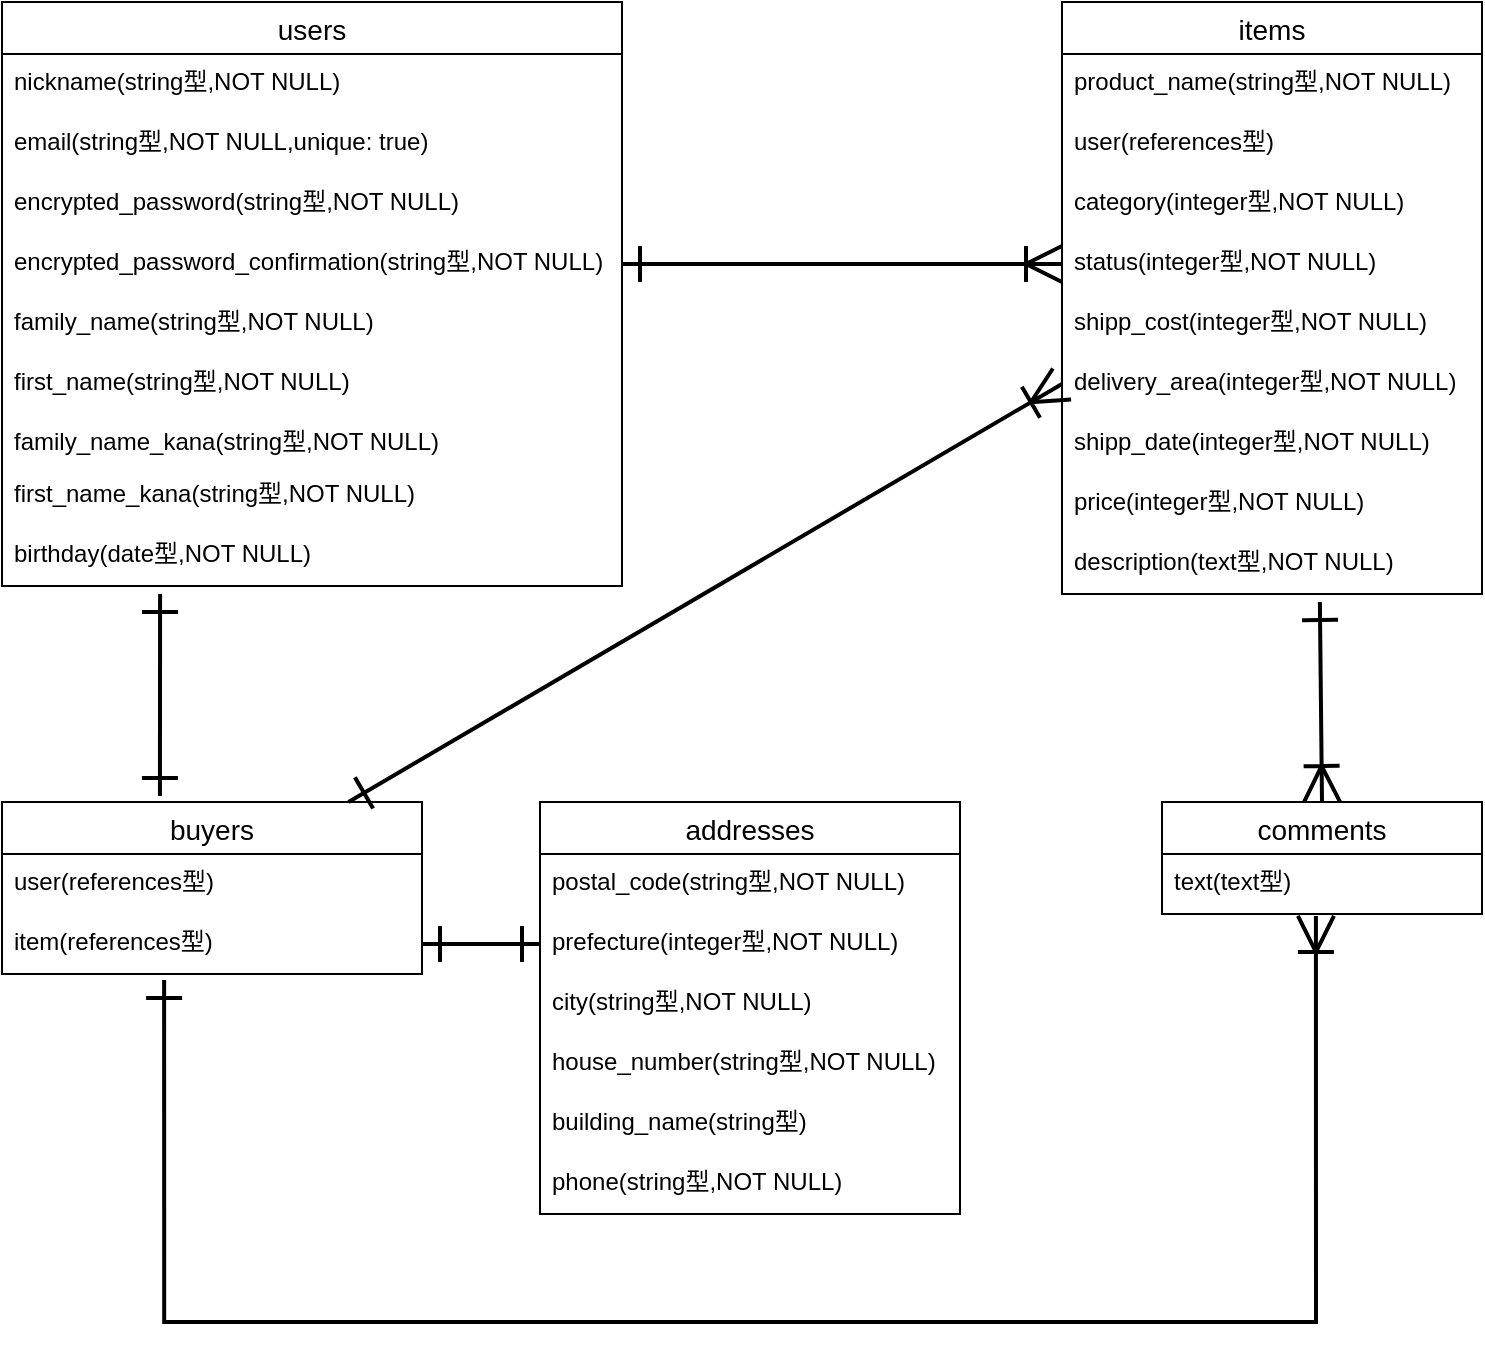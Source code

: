 <mxfile>
    <diagram id="Wvf_AMEsYwxyl8YDxMq0" name="ページ1">
        <mxGraphModel dx="1001" dy="537" grid="1" gridSize="10" guides="1" tooltips="1" connect="1" arrows="1" fold="1" page="1" pageScale="1" pageWidth="827" pageHeight="1169" math="0" shadow="0">
            <root>
                <mxCell id="0"/>
                <mxCell id="1" parent="0"/>
                <mxCell id="2" value="users" style="swimlane;fontStyle=0;childLayout=stackLayout;horizontal=1;startSize=26;horizontalStack=0;resizeParent=1;resizeParentMax=0;resizeLast=0;collapsible=1;marginBottom=0;align=center;fontSize=14;" parent="1" vertex="1">
                    <mxGeometry x="40" y="40" width="310" height="292" as="geometry"/>
                </mxCell>
                <mxCell id="3" value="nickname(string型,NOT NULL)" style="text;strokeColor=none;fillColor=none;spacingLeft=4;spacingRight=4;overflow=hidden;rotatable=0;points=[[0,0.5],[1,0.5]];portConstraint=eastwest;fontSize=12;" parent="2" vertex="1">
                    <mxGeometry y="26" width="310" height="30" as="geometry"/>
                </mxCell>
                <mxCell id="4" value="email(string型,NOT NULL,unique: true)" style="text;strokeColor=none;fillColor=none;spacingLeft=4;spacingRight=4;overflow=hidden;rotatable=0;points=[[0,0.5],[1,0.5]];portConstraint=eastwest;fontSize=12;" parent="2" vertex="1">
                    <mxGeometry y="56" width="310" height="30" as="geometry"/>
                </mxCell>
                <mxCell id="5" value="encrypted_password(string型,NOT NULL)&#10;" style="text;strokeColor=none;fillColor=none;spacingLeft=4;spacingRight=4;overflow=hidden;rotatable=0;points=[[0,0.5],[1,0.5]];portConstraint=eastwest;fontSize=12;" parent="2" vertex="1">
                    <mxGeometry y="86" width="310" height="30" as="geometry"/>
                </mxCell>
                <mxCell id="tOfP7pvmhcuhbtr5Nc1U-5" value="encrypted_password_confirmation(string型,NOT NULL)" style="text;strokeColor=none;fillColor=none;spacingLeft=4;spacingRight=4;overflow=hidden;rotatable=0;points=[[0,0.5],[1,0.5]];portConstraint=eastwest;fontSize=12;" parent="2" vertex="1">
                    <mxGeometry y="116" width="310" height="30" as="geometry"/>
                </mxCell>
                <mxCell id="tOfP7pvmhcuhbtr5Nc1U-6" value="family_name(string型,NOT NULL)" style="text;strokeColor=none;fillColor=none;spacingLeft=4;spacingRight=4;overflow=hidden;rotatable=0;points=[[0,0.5],[1,0.5]];portConstraint=eastwest;fontSize=12;" parent="2" vertex="1">
                    <mxGeometry y="146" width="310" height="30" as="geometry"/>
                </mxCell>
                <mxCell id="tOfP7pvmhcuhbtr5Nc1U-7" value="first_name(string型,NOT NULL)" style="text;strokeColor=none;fillColor=none;spacingLeft=4;spacingRight=4;overflow=hidden;rotatable=0;points=[[0,0.5],[1,0.5]];portConstraint=eastwest;fontSize=12;" parent="2" vertex="1">
                    <mxGeometry y="176" width="310" height="30" as="geometry"/>
                </mxCell>
                <mxCell id="8" value="family_name_kana(string型,NOT NULL)" style="text;strokeColor=none;fillColor=none;spacingLeft=4;spacingRight=4;overflow=hidden;rotatable=0;points=[[0,0.5],[1,0.5]];portConstraint=eastwest;fontSize=12;" parent="2" vertex="1">
                    <mxGeometry y="206" width="310" height="26" as="geometry"/>
                </mxCell>
                <mxCell id="9" value="first_name_kana(string型,NOT NULL)" style="text;strokeColor=none;fillColor=none;spacingLeft=4;spacingRight=4;overflow=hidden;rotatable=0;points=[[0,0.5],[1,0.5]];portConstraint=eastwest;fontSize=12;" parent="2" vertex="1">
                    <mxGeometry y="232" width="310" height="30" as="geometry"/>
                </mxCell>
                <mxCell id="10" value="birthday(date型,NOT NULL)" style="text;strokeColor=none;fillColor=none;spacingLeft=4;spacingRight=4;overflow=hidden;rotatable=0;points=[[0,0.5],[1,0.5]];portConstraint=eastwest;fontSize=12;" parent="2" vertex="1">
                    <mxGeometry y="262" width="310" height="30" as="geometry"/>
                </mxCell>
                <mxCell id="tOfP7pvmhcuhbtr5Nc1U-9" value="items" style="swimlane;fontStyle=0;childLayout=stackLayout;horizontal=1;startSize=26;horizontalStack=0;resizeParent=1;resizeParentMax=0;resizeLast=0;collapsible=1;marginBottom=0;align=center;fontSize=14;" parent="1" vertex="1">
                    <mxGeometry x="570" y="40" width="210" height="296" as="geometry"/>
                </mxCell>
                <mxCell id="tOfP7pvmhcuhbtr5Nc1U-12" value="product_name(string型,NOT NULL)" style="text;strokeColor=none;fillColor=none;spacingLeft=4;spacingRight=4;overflow=hidden;rotatable=0;points=[[0,0.5],[1,0.5]];portConstraint=eastwest;fontSize=12;" parent="tOfP7pvmhcuhbtr5Nc1U-9" vertex="1">
                    <mxGeometry y="26" width="210" height="30" as="geometry"/>
                </mxCell>
                <mxCell id="tOfP7pvmhcuhbtr5Nc1U-16" value="user(references型)" style="text;strokeColor=none;fillColor=none;spacingLeft=4;spacingRight=4;overflow=hidden;rotatable=0;points=[[0,0.5],[1,0.5]];portConstraint=eastwest;fontSize=12;" parent="tOfP7pvmhcuhbtr5Nc1U-9" vertex="1">
                    <mxGeometry y="56" width="210" height="30" as="geometry"/>
                </mxCell>
                <mxCell id="tOfP7pvmhcuhbtr5Nc1U-17" value="category(integer型,NOT NULL)" style="text;strokeColor=none;fillColor=none;spacingLeft=4;spacingRight=4;overflow=hidden;rotatable=0;points=[[0,0.5],[1,0.5]];portConstraint=eastwest;fontSize=12;" parent="tOfP7pvmhcuhbtr5Nc1U-9" vertex="1">
                    <mxGeometry y="86" width="210" height="30" as="geometry"/>
                </mxCell>
                <mxCell id="tOfP7pvmhcuhbtr5Nc1U-18" value="status(integer型,NOT NULL)" style="text;strokeColor=none;fillColor=none;spacingLeft=4;spacingRight=4;overflow=hidden;rotatable=0;points=[[0,0.5],[1,0.5]];portConstraint=eastwest;fontSize=12;" parent="tOfP7pvmhcuhbtr5Nc1U-9" vertex="1">
                    <mxGeometry y="116" width="210" height="30" as="geometry"/>
                </mxCell>
                <mxCell id="tOfP7pvmhcuhbtr5Nc1U-19" value="shipp_cost(integer型,NOT NULL)" style="text;strokeColor=none;fillColor=none;spacingLeft=4;spacingRight=4;overflow=hidden;rotatable=0;points=[[0,0.5],[1,0.5]];portConstraint=eastwest;fontSize=12;" parent="tOfP7pvmhcuhbtr5Nc1U-9" vertex="1">
                    <mxGeometry y="146" width="210" height="30" as="geometry"/>
                </mxCell>
                <mxCell id="tOfP7pvmhcuhbtr5Nc1U-20" value="delivery_area(integer型,NOT NULL)" style="text;strokeColor=none;fillColor=none;spacingLeft=4;spacingRight=4;overflow=hidden;rotatable=0;points=[[0,0.5],[1,0.5]];portConstraint=eastwest;fontSize=12;" parent="tOfP7pvmhcuhbtr5Nc1U-9" vertex="1">
                    <mxGeometry y="176" width="210" height="30" as="geometry"/>
                </mxCell>
                <mxCell id="tOfP7pvmhcuhbtr5Nc1U-22" value="shipp_date(integer型,NOT NULL)" style="text;strokeColor=none;fillColor=none;spacingLeft=4;spacingRight=4;overflow=hidden;rotatable=0;points=[[0,0.5],[1,0.5]];portConstraint=eastwest;fontSize=12;" parent="tOfP7pvmhcuhbtr5Nc1U-9" vertex="1">
                    <mxGeometry y="206" width="210" height="30" as="geometry"/>
                </mxCell>
                <mxCell id="tOfP7pvmhcuhbtr5Nc1U-23" value="price(integer型,NOT NULL)" style="text;strokeColor=none;fillColor=none;spacingLeft=4;spacingRight=4;overflow=hidden;rotatable=0;points=[[0,0.5],[1,0.5]];portConstraint=eastwest;fontSize=12;" parent="tOfP7pvmhcuhbtr5Nc1U-9" vertex="1">
                    <mxGeometry y="236" width="210" height="30" as="geometry"/>
                </mxCell>
                <mxCell id="11" value="description(text型,NOT NULL)" style="text;strokeColor=none;fillColor=none;spacingLeft=4;spacingRight=4;overflow=hidden;rotatable=0;points=[[0,0.5],[1,0.5]];portConstraint=eastwest;fontSize=12;" parent="tOfP7pvmhcuhbtr5Nc1U-9" vertex="1">
                    <mxGeometry y="266" width="210" height="30" as="geometry"/>
                </mxCell>
                <mxCell id="tOfP7pvmhcuhbtr5Nc1U-24" value="buyers" style="swimlane;fontStyle=0;childLayout=stackLayout;horizontal=1;startSize=26;horizontalStack=0;resizeParent=1;resizeParentMax=0;resizeLast=0;collapsible=1;marginBottom=0;align=center;fontSize=14;" parent="1" vertex="1">
                    <mxGeometry x="40" y="440" width="210" height="86" as="geometry"/>
                </mxCell>
                <mxCell id="tOfP7pvmhcuhbtr5Nc1U-27" value="user(references型)" style="text;strokeColor=none;fillColor=none;spacingLeft=4;spacingRight=4;overflow=hidden;rotatable=0;points=[[0,0.5],[1,0.5]];portConstraint=eastwest;fontSize=12;" parent="tOfP7pvmhcuhbtr5Nc1U-24" vertex="1">
                    <mxGeometry y="26" width="210" height="30" as="geometry"/>
                </mxCell>
                <mxCell id="tOfP7pvmhcuhbtr5Nc1U-32" value="item(references型)" style="text;strokeColor=none;fillColor=none;spacingLeft=4;spacingRight=4;overflow=hidden;rotatable=0;points=[[0,0.5],[1,0.5]];portConstraint=eastwest;fontSize=12;" parent="tOfP7pvmhcuhbtr5Nc1U-24" vertex="1">
                    <mxGeometry y="56" width="210" height="30" as="geometry"/>
                </mxCell>
                <mxCell id="tOfP7pvmhcuhbtr5Nc1U-34" value="addresses" style="swimlane;fontStyle=0;childLayout=stackLayout;horizontal=1;startSize=26;horizontalStack=0;resizeParent=1;resizeParentMax=0;resizeLast=0;collapsible=1;marginBottom=0;align=center;fontSize=14;" parent="1" vertex="1">
                    <mxGeometry x="309" y="440" width="210" height="206" as="geometry"/>
                </mxCell>
                <mxCell id="tOfP7pvmhcuhbtr5Nc1U-35" value="postal_code(string型,NOT NULL)" style="text;strokeColor=none;fillColor=none;spacingLeft=4;spacingRight=4;overflow=hidden;rotatable=0;points=[[0,0.5],[1,0.5]];portConstraint=eastwest;fontSize=12;" parent="tOfP7pvmhcuhbtr5Nc1U-34" vertex="1">
                    <mxGeometry y="26" width="210" height="30" as="geometry"/>
                </mxCell>
                <mxCell id="tOfP7pvmhcuhbtr5Nc1U-36" value="prefecture(integer型,NOT NULL)" style="text;strokeColor=none;fillColor=none;spacingLeft=4;spacingRight=4;overflow=hidden;rotatable=0;points=[[0,0.5],[1,0.5]];portConstraint=eastwest;fontSize=12;" parent="tOfP7pvmhcuhbtr5Nc1U-34" vertex="1">
                    <mxGeometry y="56" width="210" height="30" as="geometry"/>
                </mxCell>
                <mxCell id="tOfP7pvmhcuhbtr5Nc1U-37" value="city(string型,NOT NULL)" style="text;strokeColor=none;fillColor=none;spacingLeft=4;spacingRight=4;overflow=hidden;rotatable=0;points=[[0,0.5],[1,0.5]];portConstraint=eastwest;fontSize=12;" parent="tOfP7pvmhcuhbtr5Nc1U-34" vertex="1">
                    <mxGeometry y="86" width="210" height="30" as="geometry"/>
                </mxCell>
                <mxCell id="tOfP7pvmhcuhbtr5Nc1U-38" value="house_number(string型,NOT NULL)" style="text;strokeColor=none;fillColor=none;spacingLeft=4;spacingRight=4;overflow=hidden;rotatable=0;points=[[0,0.5],[1,0.5]];portConstraint=eastwest;fontSize=12;" parent="tOfP7pvmhcuhbtr5Nc1U-34" vertex="1">
                    <mxGeometry y="116" width="210" height="30" as="geometry"/>
                </mxCell>
                <mxCell id="tOfP7pvmhcuhbtr5Nc1U-39" value="building_name(string型)" style="text;strokeColor=none;fillColor=none;spacingLeft=4;spacingRight=4;overflow=hidden;rotatable=0;points=[[0,0.5],[1,0.5]];portConstraint=eastwest;fontSize=12;" parent="tOfP7pvmhcuhbtr5Nc1U-34" vertex="1">
                    <mxGeometry y="146" width="210" height="30" as="geometry"/>
                </mxCell>
                <mxCell id="tOfP7pvmhcuhbtr5Nc1U-40" value="phone(string型,NOT NULL)" style="text;strokeColor=none;fillColor=none;spacingLeft=4;spacingRight=4;overflow=hidden;rotatable=0;points=[[0,0.5],[1,0.5]];portConstraint=eastwest;fontSize=12;" parent="tOfP7pvmhcuhbtr5Nc1U-34" vertex="1">
                    <mxGeometry y="176" width="210" height="30" as="geometry"/>
                </mxCell>
                <mxCell id="tOfP7pvmhcuhbtr5Nc1U-41" value="comments" style="swimlane;fontStyle=0;childLayout=stackLayout;horizontal=1;startSize=26;horizontalStack=0;resizeParent=1;resizeParentMax=0;resizeLast=0;collapsible=1;marginBottom=0;align=center;fontSize=14;" parent="1" vertex="1">
                    <mxGeometry x="620" y="440" width="160" height="56" as="geometry"/>
                </mxCell>
                <mxCell id="tOfP7pvmhcuhbtr5Nc1U-43" value="text(text型)" style="text;strokeColor=none;fillColor=none;spacingLeft=4;spacingRight=4;overflow=hidden;rotatable=0;points=[[0,0.5],[1,0.5]];portConstraint=eastwest;fontSize=12;" parent="tOfP7pvmhcuhbtr5Nc1U-41" vertex="1">
                    <mxGeometry y="26" width="160" height="30" as="geometry"/>
                </mxCell>
                <mxCell id="tOfP7pvmhcuhbtr5Nc1U-47" value="" style="edgeStyle=entityRelationEdgeStyle;fontSize=12;html=1;endArrow=ERoneToMany;startArrow=ERone;entryX=0;entryY=0.5;entryDx=0;entryDy=0;strokeWidth=2;startFill=0;endSize=15;startSize=15;exitX=1;exitY=0.5;exitDx=0;exitDy=0;" parent="1" target="tOfP7pvmhcuhbtr5Nc1U-18" edge="1" source="tOfP7pvmhcuhbtr5Nc1U-5">
                    <mxGeometry width="100" height="100" relative="1" as="geometry">
                        <mxPoint x="360" y="171" as="sourcePoint"/>
                        <mxPoint x="451" y="171" as="targetPoint"/>
                    </mxGeometry>
                </mxCell>
                <mxCell id="tOfP7pvmhcuhbtr5Nc1U-49" value="" style="fontSize=12;html=1;endArrow=ERoneToMany;startArrow=ERone;strokeWidth=2;startFill=0;rounded=0;startSize=15;endSize=15;entryX=0.5;entryY=0;entryDx=0;entryDy=0;exitX=0.614;exitY=1.133;exitDx=0;exitDy=0;exitPerimeter=0;" parent="1" source="11" target="tOfP7pvmhcuhbtr5Nc1U-41" edge="1">
                    <mxGeometry width="100" height="100" relative="1" as="geometry">
                        <mxPoint x="700" y="350" as="sourcePoint"/>
                        <mxPoint x="590" y="440" as="targetPoint"/>
                    </mxGeometry>
                </mxCell>
                <mxCell id="tOfP7pvmhcuhbtr5Nc1U-50" value="" style="fontSize=12;html=1;endArrow=ERoneToMany;startArrow=ERone;strokeWidth=2;startFill=0;rounded=0;exitX=0.825;exitY=0;exitDx=0;exitDy=0;startSize=15;endSize=15;exitPerimeter=0;entryX=0;entryY=0.5;entryDx=0;entryDy=0;" parent="1" source="tOfP7pvmhcuhbtr5Nc1U-24" target="tOfP7pvmhcuhbtr5Nc1U-20" edge="1">
                    <mxGeometry width="100" height="100" relative="1" as="geometry">
                        <mxPoint x="280.0" y="300" as="sourcePoint"/>
                        <mxPoint x="436" y="270" as="targetPoint"/>
                    </mxGeometry>
                </mxCell>
                <mxCell id="tOfP7pvmhcuhbtr5Nc1U-51" value="" style="fontSize=12;html=1;endArrow=ERone;startArrow=ERone;strokeWidth=2;startFill=0;rounded=0;exitX=1;exitY=0.5;exitDx=0;exitDy=0;startSize=15;endSize=15;entryX=0;entryY=0.5;entryDx=0;entryDy=0;endFill=0;" parent="1" source="tOfP7pvmhcuhbtr5Nc1U-32" target="tOfP7pvmhcuhbtr5Nc1U-36" edge="1">
                    <mxGeometry width="100" height="100" relative="1" as="geometry">
                        <mxPoint x="210.0" y="484" as="sourcePoint"/>
                        <mxPoint x="263.04" y="585" as="targetPoint"/>
                    </mxGeometry>
                </mxCell>
                <mxCell id="tOfP7pvmhcuhbtr5Nc1U-52" value="" style="fontSize=12;html=1;endArrow=ERoneToMany;startArrow=ERone;strokeWidth=2;startFill=0;rounded=0;startSize=15;endSize=15;edgeStyle=orthogonalEdgeStyle;exitX=0.386;exitY=1.1;exitDx=0;exitDy=0;exitPerimeter=0;entryX=0.481;entryY=1.033;entryDx=0;entryDy=0;entryPerimeter=0;" parent="1" edge="1" target="tOfP7pvmhcuhbtr5Nc1U-43" source="tOfP7pvmhcuhbtr5Nc1U-32">
                    <mxGeometry width="100" height="100" relative="1" as="geometry">
                        <mxPoint x="121.09" y="559.99" as="sourcePoint"/>
                        <mxPoint x="600" y="550" as="targetPoint"/>
                        <Array as="points">
                            <mxPoint x="121" y="700"/>
                            <mxPoint x="697" y="700"/>
                        </Array>
                    </mxGeometry>
                </mxCell>
                <mxCell id="tOfP7pvmhcuhbtr5Nc1U-53" value="" style="fontSize=12;html=1;endArrow=ERone;startArrow=ERone;strokeWidth=2;startFill=0;rounded=0;startSize=15;endSize=15;endFill=0;exitX=0.255;exitY=1.133;exitDx=0;exitDy=0;exitPerimeter=0;entryX=0.376;entryY=-0.035;entryDx=0;entryDy=0;entryPerimeter=0;" parent="1" source="10" edge="1" target="tOfP7pvmhcuhbtr5Nc1U-24">
                    <mxGeometry width="100" height="100" relative="1" as="geometry">
                        <mxPoint x="123" y="360" as="sourcePoint"/>
                        <mxPoint x="119" y="430" as="targetPoint"/>
                    </mxGeometry>
                </mxCell>
            </root>
        </mxGraphModel>
    </diagram>
    <diagram id="0D3vSdD7qDNpKlQyzc5U" name="ページ2">
        &#xa;        &#xa;&#xa;
        <mxGraphModel dx="728" dy="537" grid="1" gridSize="10" guides="1" tooltips="1" connect="1" arrows="1" fold="1" page="1" pageScale="1" pageWidth="827" pageHeight="1169" math="0" shadow="0">
            &#xa;            &#xa;&#xa;
            <root>
                &#xa;                &#xa;&#xa;
                <mxCell id="YdGbHd5ckRYG279IrqhZ-0"/>
                &#xa;                &#xa;&#xa;
                <mxCell id="YdGbHd5ckRYG279IrqhZ-1" parent="YdGbHd5ckRYG279IrqhZ-0"/>
                &#xa;                &#xa;&#xa;
            </root>
            &#xa;            &#xa;&#xa;
        </mxGraphModel>
        &#xa;        &#xa;&#xa;
    </diagram>
</mxfile>